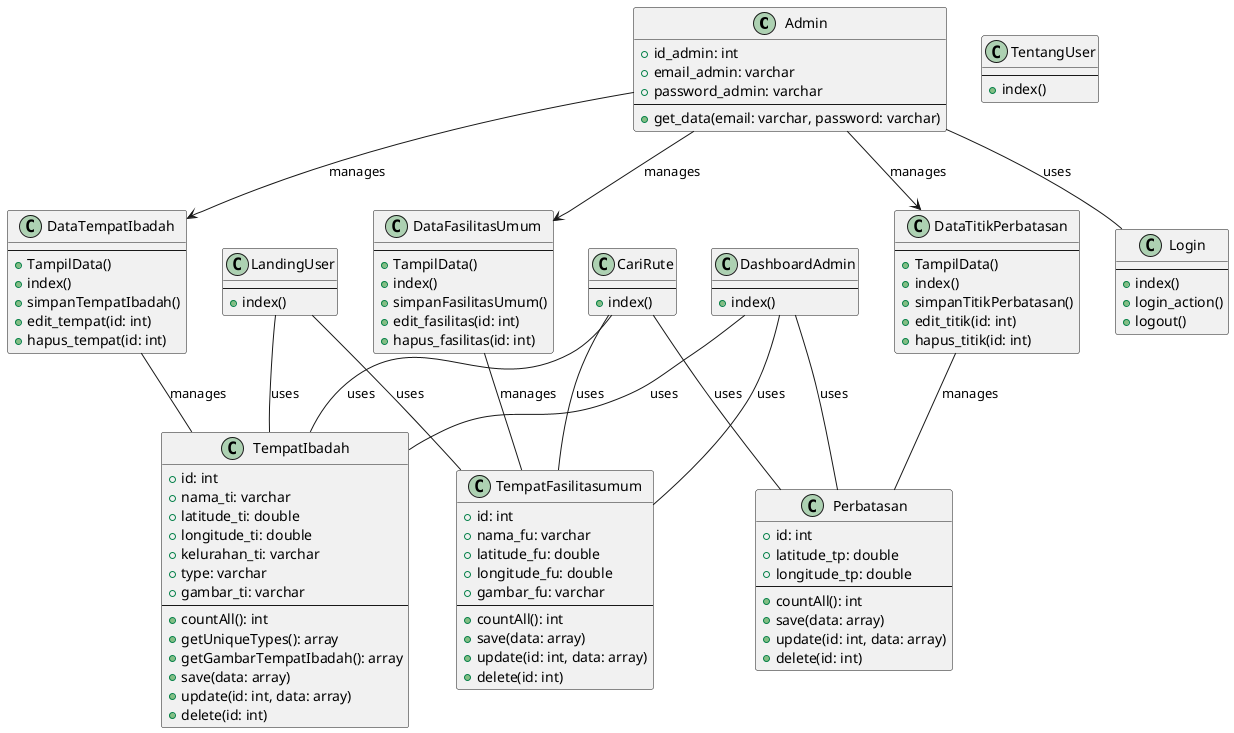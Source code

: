 @startuml ClassDiagram

class Admin {
    + id_admin: int
    + email_admin: varchar
    + password_admin: varchar
    --
    + get_data(email: varchar, password: varchar)
}

class TempatIbadah {
    + id: int
    + nama_ti: varchar
    + latitude_ti: double
    + longitude_ti: double
    + kelurahan_ti: varchar
    + type: varchar
    + gambar_ti: varchar
    --
    + countAll(): int
    + getUniqueTypes(): array
    + getGambarTempatIbadah(): array
    + save(data: array)
    + update(id: int, data: array)
    + delete(id: int)
}

class TempatFasilitasumum {
    + id: int
    + nama_fu: varchar
    + latitude_fu: double
    + longitude_fu: double
    + gambar_fu: varchar
    --
    + countAll(): int
    + save(data: array)
    + update(id: int, data: array)
    + delete(id: int)
}

class Perbatasan {
    + id: int
    + latitude_tp: double
    + longitude_tp: double
    --
    + countAll(): int
    + save(data: array)
    + update(id: int, data: array)
    + delete(id: int)
}

class DashboardAdmin {
    --
    + index()
}

class DataTempatIbadah {
    --
    + TampilData()
    + index()
    + simpanTempatIbadah()
    + edit_tempat(id: int)
    + hapus_tempat(id: int)
}

class DataFasilitasUmum {
    --
    + TampilData()
    + index()
    + simpanFasilitasUmum()
    + edit_fasilitas(id: int)
    + hapus_fasilitas(id: int)
}

class DataTitikPerbatasan {
    --
    + TampilData()
    + index()
    + simpanTitikPerbatasan()
    + edit_titik(id: int)
    + hapus_titik(id: int)
}

class Login {
    --
    + index()
    + login_action()
    + logout()
}

class LandingUser {
    --
    + index()
}

class CariRute {
    --
    + index()
}

class TentangUser {
    --
    + index()
}

Admin -- Login : uses
Admin --> DataTempatIbadah : manages
Admin --> DataFasilitasUmum : manages
Admin --> DataTitikPerbatasan : manages

DashboardAdmin -- TempatIbadah : uses
DashboardAdmin -- TempatFasilitasumum : uses
DashboardAdmin -- Perbatasan : uses

DataTempatIbadah -- TempatIbadah : manages
DataFasilitasUmum -- TempatFasilitasumum : manages
DataTitikPerbatasan -- Perbatasan : manages

LandingUser -- TempatIbadah : uses
LandingUser -- TempatFasilitasumum : uses

CariRute -- TempatIbadah : uses
CariRute -- TempatFasilitasumum : uses
CariRute -- Perbatasan : uses

@enduml
